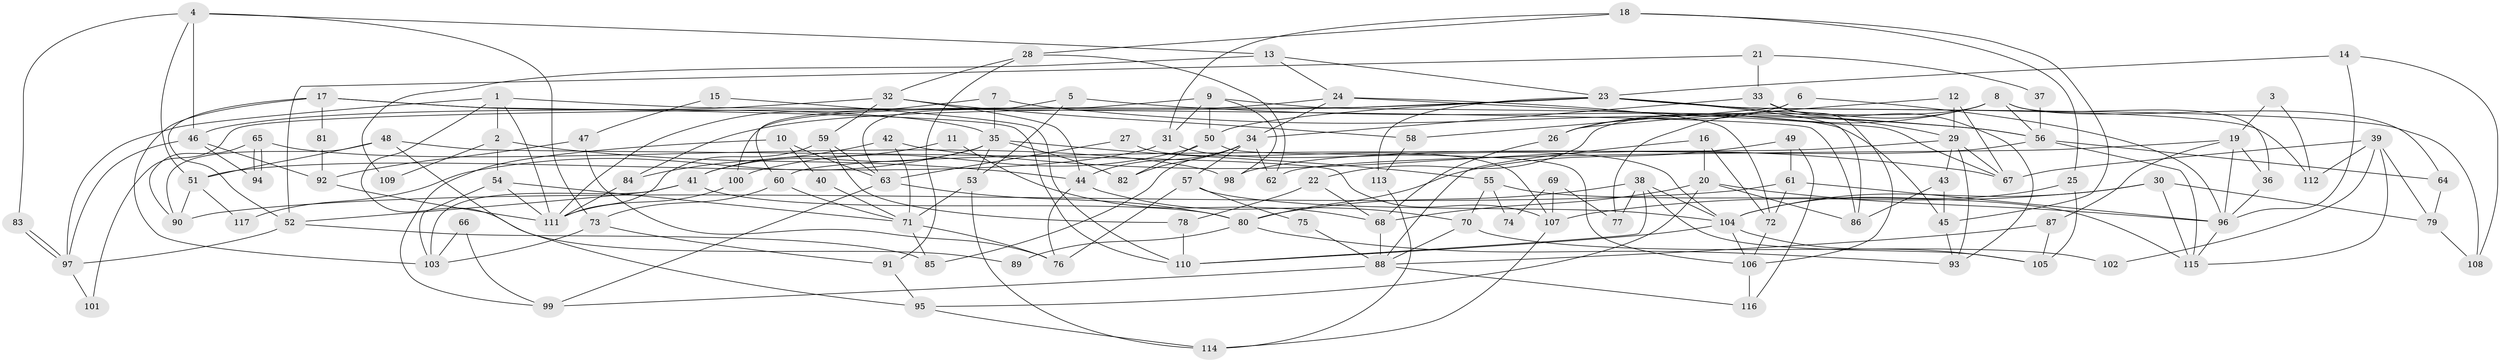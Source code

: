 // coarse degree distribution, {5: 0.1917808219178082, 7: 0.0821917808219178, 2: 0.0821917808219178, 8: 0.0958904109589041, 3: 0.2054794520547945, 6: 0.1643835616438356, 4: 0.1232876712328767, 9: 0.0410958904109589, 10: 0.0136986301369863}
// Generated by graph-tools (version 1.1) at 2025/24/03/03/25 07:24:03]
// undirected, 117 vertices, 234 edges
graph export_dot {
graph [start="1"]
  node [color=gray90,style=filled];
  1;
  2;
  3;
  4;
  5;
  6;
  7;
  8;
  9;
  10;
  11;
  12;
  13;
  14;
  15;
  16;
  17;
  18;
  19;
  20;
  21;
  22;
  23;
  24;
  25;
  26;
  27;
  28;
  29;
  30;
  31;
  32;
  33;
  34;
  35;
  36;
  37;
  38;
  39;
  40;
  41;
  42;
  43;
  44;
  45;
  46;
  47;
  48;
  49;
  50;
  51;
  52;
  53;
  54;
  55;
  56;
  57;
  58;
  59;
  60;
  61;
  62;
  63;
  64;
  65;
  66;
  67;
  68;
  69;
  70;
  71;
  72;
  73;
  74;
  75;
  76;
  77;
  78;
  79;
  80;
  81;
  82;
  83;
  84;
  85;
  86;
  87;
  88;
  89;
  90;
  91;
  92;
  93;
  94;
  95;
  96;
  97;
  98;
  99;
  100;
  101;
  102;
  103;
  104;
  105;
  106;
  107;
  108;
  109;
  110;
  111;
  112;
  113;
  114;
  115;
  116;
  117;
  1 -- 2;
  1 -- 86;
  1 -- 95;
  1 -- 97;
  1 -- 111;
  2 -- 44;
  2 -- 54;
  2 -- 109;
  3 -- 19;
  3 -- 112;
  4 -- 46;
  4 -- 73;
  4 -- 13;
  4 -- 51;
  4 -- 83;
  5 -- 56;
  5 -- 53;
  5 -- 63;
  6 -- 58;
  6 -- 96;
  6 -- 26;
  7 -- 56;
  7 -- 35;
  7 -- 111;
  8 -- 26;
  8 -- 56;
  8 -- 22;
  8 -- 36;
  8 -- 64;
  8 -- 77;
  9 -- 60;
  9 -- 50;
  9 -- 31;
  9 -- 45;
  9 -- 98;
  10 -- 63;
  10 -- 99;
  10 -- 40;
  11 -- 68;
  11 -- 41;
  12 -- 29;
  12 -- 67;
  12 -- 26;
  13 -- 24;
  13 -- 23;
  13 -- 109;
  14 -- 96;
  14 -- 23;
  14 -- 108;
  15 -- 110;
  15 -- 47;
  16 -- 72;
  16 -- 20;
  16 -- 88;
  17 -- 35;
  17 -- 52;
  17 -- 81;
  17 -- 103;
  17 -- 110;
  18 -- 28;
  18 -- 31;
  18 -- 25;
  18 -- 45;
  19 -- 96;
  19 -- 36;
  19 -- 62;
  19 -- 87;
  20 -- 68;
  20 -- 86;
  20 -- 95;
  20 -- 96;
  21 -- 33;
  21 -- 52;
  21 -- 37;
  22 -- 68;
  22 -- 78;
  23 -- 50;
  23 -- 29;
  23 -- 84;
  23 -- 86;
  23 -- 101;
  23 -- 108;
  23 -- 112;
  23 -- 113;
  24 -- 100;
  24 -- 34;
  24 -- 67;
  24 -- 72;
  25 -- 104;
  25 -- 105;
  26 -- 68;
  27 -- 107;
  27 -- 63;
  28 -- 32;
  28 -- 91;
  28 -- 62;
  29 -- 67;
  29 -- 43;
  29 -- 60;
  29 -- 93;
  30 -- 104;
  30 -- 115;
  30 -- 79;
  30 -- 107;
  31 -- 104;
  31 -- 51;
  32 -- 44;
  32 -- 59;
  32 -- 46;
  32 -- 58;
  33 -- 106;
  33 -- 93;
  33 -- 34;
  34 -- 62;
  34 -- 44;
  34 -- 57;
  34 -- 82;
  34 -- 85;
  35 -- 41;
  35 -- 53;
  35 -- 55;
  35 -- 82;
  35 -- 117;
  36 -- 96;
  37 -- 56;
  38 -- 104;
  38 -- 80;
  38 -- 77;
  38 -- 105;
  38 -- 110;
  39 -- 67;
  39 -- 79;
  39 -- 102;
  39 -- 112;
  39 -- 115;
  40 -- 71;
  41 -- 103;
  41 -- 80;
  41 -- 52;
  42 -- 84;
  42 -- 71;
  42 -- 67;
  43 -- 45;
  43 -- 86;
  44 -- 70;
  44 -- 76;
  45 -- 93;
  46 -- 97;
  46 -- 92;
  46 -- 94;
  47 -- 76;
  47 -- 92;
  48 -- 90;
  48 -- 51;
  48 -- 89;
  48 -- 107;
  49 -- 61;
  49 -- 80;
  49 -- 116;
  50 -- 82;
  50 -- 106;
  50 -- 100;
  51 -- 90;
  51 -- 117;
  52 -- 97;
  52 -- 85;
  53 -- 114;
  53 -- 71;
  54 -- 71;
  54 -- 111;
  54 -- 103;
  55 -- 115;
  55 -- 70;
  55 -- 74;
  56 -- 64;
  56 -- 115;
  56 -- 98;
  57 -- 104;
  57 -- 75;
  57 -- 76;
  58 -- 113;
  59 -- 111;
  59 -- 78;
  59 -- 63;
  60 -- 71;
  60 -- 73;
  61 -- 90;
  61 -- 72;
  61 -- 96;
  63 -- 80;
  63 -- 99;
  64 -- 79;
  65 -- 98;
  65 -- 94;
  65 -- 94;
  65 -- 90;
  66 -- 99;
  66 -- 103;
  68 -- 88;
  69 -- 107;
  69 -- 77;
  69 -- 74;
  70 -- 88;
  70 -- 102;
  71 -- 85;
  71 -- 76;
  72 -- 106;
  73 -- 103;
  73 -- 91;
  75 -- 88;
  78 -- 110;
  79 -- 108;
  80 -- 93;
  80 -- 89;
  81 -- 92;
  83 -- 97;
  83 -- 97;
  84 -- 111;
  87 -- 105;
  87 -- 88;
  88 -- 99;
  88 -- 116;
  91 -- 95;
  92 -- 111;
  95 -- 114;
  96 -- 115;
  97 -- 101;
  100 -- 111;
  104 -- 105;
  104 -- 110;
  104 -- 106;
  106 -- 116;
  107 -- 114;
  113 -- 114;
}
